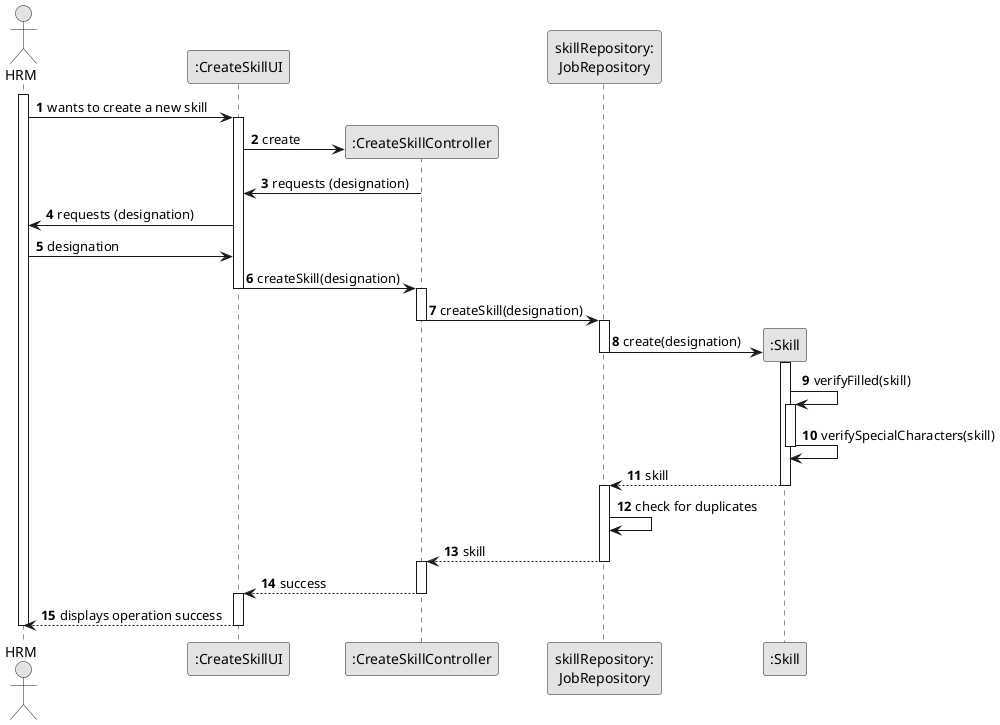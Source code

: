 @startuml
skinparam monochrome true
skinparam packageStyle rectangle
skinparam shadowing false

autonumber

actor "HRM" as Employee
participant ":CreateSkillUI" as UI
participant ":CreateSkillController" as CTRL
participant "skillRepository:\nJobRepository" as skillRepository
participant ":Skill" as Skill

activate Employee
Employee -> UI : wants to create a new skill
activate UI

UI -> CTRL** : create
CTRL -> UI: requests (designation)
UI -> Employee : requests (designation)
Employee -> UI: designation
UI -> CTRL : createSkill(designation)
deactivate UI
activate CTRL

CTRL -> skillRepository : createSkill(designation)
deactivate CTRL
activate skillRepository

    skillRepository -> Skill** : create(designation)
    deactivate skillRepository

        activate Skill

    Skill -> Skill : verifyFilled(skill)
        activate Skill
        Skill -> Skill : verifySpecialCharacters(skill)
    deactivate Skill

    Skill --> skillRepository : skill
     deactivate Skill
    activate skillRepository

    skillRepository -> skillRepository : check for duplicates
    deactivate Skill
skillRepository --> CTRL : skill
deactivate skillRepository
activate CTRL
deactivate skillRepository

CTRL --> UI : success
deactivate CTRL
activate UI
UI --> Employee : displays operation success

deactivate UI
deactivate Employee

@enduml
